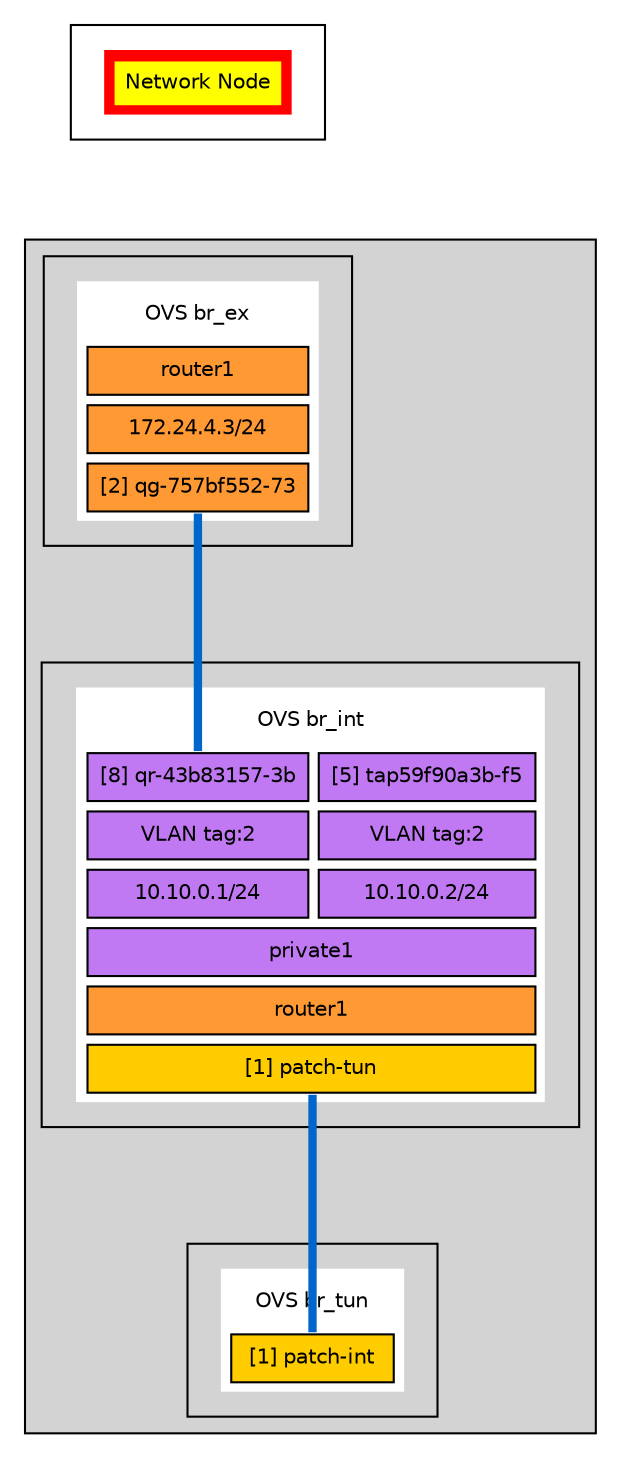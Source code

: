 digraph DON_network {
graph [fontsize=10 fontname="Helvetica"];
node [fontsize=10 fontname="Helvetica"];
rankdir = TB;
ranksep = 1;
concentrate = true;
compound = true;
edge [dir=none]

subgraph cluster_NetworkNode {
NetworkNode [ shape = plaintext, label = <
<TABLE BORDER="0" CELLBORDER="1" CELLSPACING="5" CELLPADDING="5" BGCOLOR="red">
<TR>
<TD COLSPAN="1" BORDER="0" BGCOLOR="yellow" PORT="NetworkNode">Network Node</TD>
</TR>
</TABLE>>];

}

subgraph cluster_OVS {
style=filled
subgraph cluster_br_ex {
br_ex [ shape = plaintext, label = <
<TABLE BORDER="0" CELLBORDER="1" CELLSPACING="5" CELLPADDING="5" BGCOLOR="white">
<TR>
<TD COLSPAN="1" BORDER="0" BGCOLOR="white" PORT="OVSbr_ex">OVS br_ex</TD>
</TR>
<TR>
<TD ROWSPAN="1" COLSPAN="1" BGCOLOR="#ff9933" PORT="router1">router1</TD>
</TR>
<TR>
<TD ROWSPAN="1" COLSPAN="1" BGCOLOR="#ff9933" PORT="172.24.4.3/24">172.24.4.3/24</TD>
</TR>
<TR>
<TD ROWSPAN="1" COLSPAN="1" BGCOLOR="#ff9933" PORT="qg_757bf552_73">[2] qg-757bf552-73</TD>
</TR>
</TABLE>>];

}

subgraph cluster_network_br_int {
network_br_int [ shape = plaintext, label = <
<TABLE BORDER="0" CELLBORDER="1" CELLSPACING="5" CELLPADDING="5" BGCOLOR="white">
<TR>
<TD COLSPAN="2" BORDER="0" BGCOLOR="white" PORT="OVSbr_int">OVS br_int</TD>
</TR>
<TR>
<TD ROWSPAN="1" COLSPAN="1" BGCOLOR="#c079f3" PORT="qr_43b83157_3b">[8] qr-43b83157-3b</TD>
<TD ROWSPAN="1" COLSPAN="1" BGCOLOR="#c079f3" PORT="tap59f90a3b_f5">[5] tap59f90a3b-f5</TD>
</TR>
<TR>
<TD ROWSPAN="1" COLSPAN="1" BGCOLOR="#c079f3" PORT="qr_43b83157_3btag_2">VLAN tag:2</TD>
<TD ROWSPAN="1" COLSPAN="1" BGCOLOR="#c079f3" PORT="tap59f90a3b_f5tag_2">VLAN tag:2</TD>
</TR>
<TR>
<TD ROWSPAN="1" COLSPAN="1" BGCOLOR="#c079f3" PORT="qr_43b83157_3b10.10.0.1/24">10.10.0.1/24</TD>
<TD ROWSPAN="1" COLSPAN="1" BGCOLOR="#c079f3" PORT="tap59f90a3b_f510.10.0.2/24">10.10.0.2/24</TD>
</TR>
<TR>
<TD ROWSPAN="1" COLSPAN="2" BGCOLOR="#c079f3" PORT="private1">private1</TD>
</TR>
<TR>
<TD ROWSPAN="1" COLSPAN="2" BGCOLOR="#ff9933" PORT="router1">router1</TD>
</TR>
<TR>
<TD ROWSPAN="1" COLSPAN="2" BGCOLOR="#ffcc00" PORT="patch_tun">[1] patch-tun</TD>
</TR>
</TABLE>>];

}

subgraph cluster_network_br_tun {
network_br_tun [ shape = plaintext, label = <
<TABLE BORDER="0" CELLBORDER="1" CELLSPACING="5" CELLPADDING="5" BGCOLOR="white">
<TR>
<TD COLSPAN="2" BORDER="0" BGCOLOR="white" PORT="OVSbr_tun">OVS br_tun</TD>
</TR>
<TR>
<TD ROWSPAN="1" COLSPAN="2" BGCOLOR="#ffcc00" PORT="patch_int">[1] patch-int</TD>
</TR>
</TABLE>>];

}

}

NetworkNode:s -> br_ex:n [color = "#0066cc", penwidth = "4", style="invis"]
network_br_int:patch_tun:s -> network_br_tun:patch_int:n [color = "#0066cc", penwidth = "4"]
br_ex:qg_757bf552_73:s -> network_br_int:qr_43b83157_3b:n [color = "#0066cc", penwidth = "4"]

}

